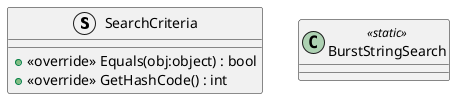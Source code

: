 @startuml
struct SearchCriteria {
    + <<override>> Equals(obj:object) : bool
    + <<override>> GetHashCode() : int
}
class BurstStringSearch <<static>> {
}
@enduml
